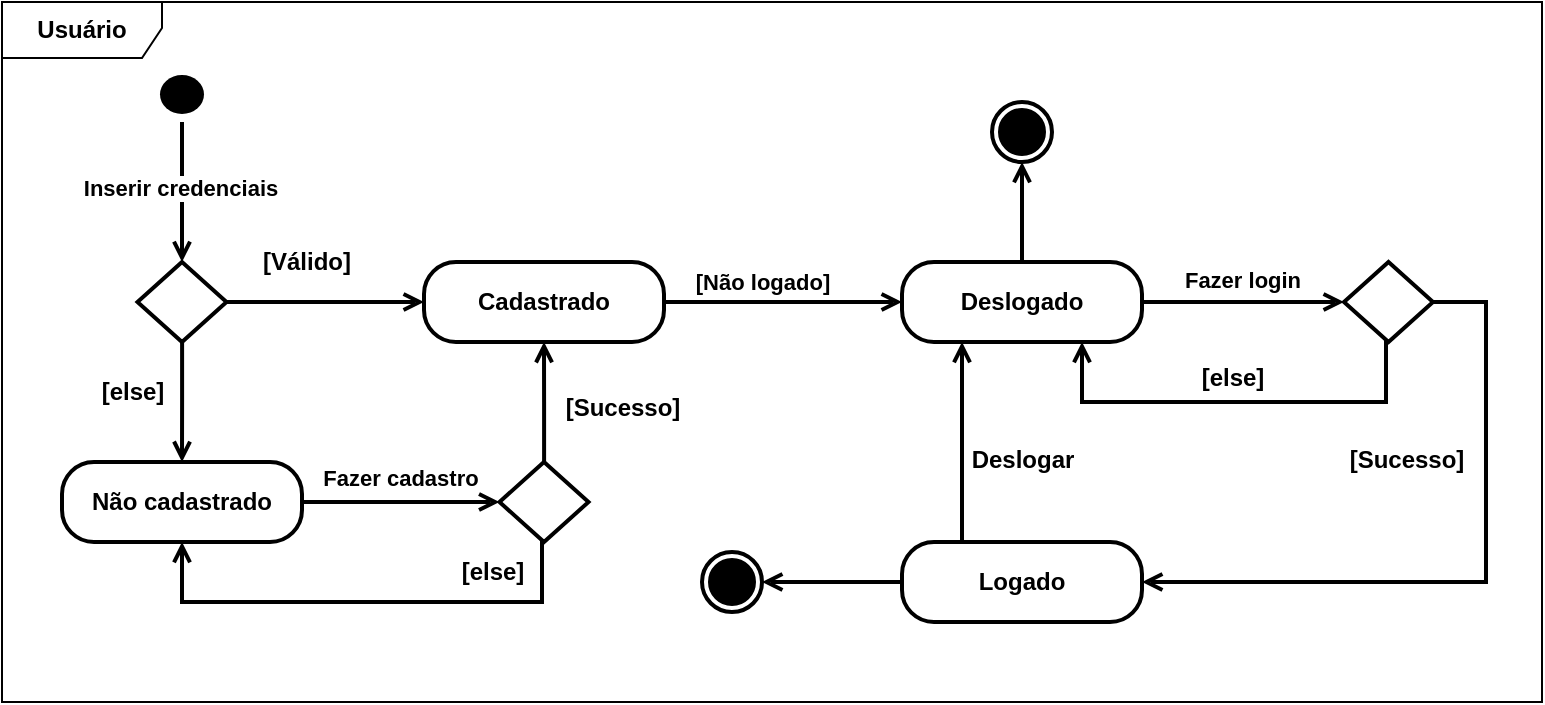 <mxfile version="27.1.4">
  <diagram name="Página-1" id="CXScBidZ75YoOiKV-yek">
    <mxGraphModel grid="1" page="1" gridSize="10" guides="1" tooltips="1" connect="1" arrows="1" fold="1" pageScale="1" pageWidth="827" pageHeight="1169" math="0" shadow="0">
      <root>
        <mxCell id="0" />
        <mxCell id="1" parent="0" />
        <mxCell id="SrWQHn7tZdCbF9D9diHO-8" value="" style="endArrow=open;html=1;rounded=0;exitX=0.5;exitY=1;exitDx=0;exitDy=0;entryX=0.5;entryY=0;entryDx=0;entryDy=0;endFill=0;strokeWidth=2;fontStyle=1" edge="1" parent="1" source="SrWQHn7tZdCbF9D9diHO-28">
          <mxGeometry width="50" height="50" relative="1" as="geometry">
            <mxPoint x="1119.5" y="162.5" as="sourcePoint" />
            <mxPoint x="1120" y="190" as="targetPoint" />
          </mxGeometry>
        </mxCell>
        <mxCell id="SrWQHn7tZdCbF9D9diHO-52" value="Inserir credenciais" style="edgeLabel;html=1;align=center;verticalAlign=middle;resizable=0;points=[];fontStyle=1" vertex="1" connectable="0" parent="SrWQHn7tZdCbF9D9diHO-8">
          <mxGeometry x="-0.064" y="-1" relative="1" as="geometry">
            <mxPoint as="offset" />
          </mxGeometry>
        </mxCell>
        <mxCell id="SrWQHn7tZdCbF9D9diHO-27" value="Usuário" style="shape=umlFrame;whiteSpace=wrap;html=1;pointerEvents=0;fontStyle=1;width=80;height=28;" vertex="1" parent="1">
          <mxGeometry x="1030" y="60" width="770" height="350" as="geometry" />
        </mxCell>
        <mxCell id="SrWQHn7tZdCbF9D9diHO-28" value="" style="ellipse;html=1;shape=startState;fillColor=light-dark(#000000,#000000);strokeColor=none;strokeWidth=2;fontStyle=1" vertex="1" parent="1">
          <mxGeometry x="1105" y="92.5" width="30" height="27.5" as="geometry" />
        </mxCell>
        <mxCell id="SrWQHn7tZdCbF9D9diHO-78" style="edgeStyle=orthogonalEdgeStyle;rounded=0;orthogonalLoop=1;jettySize=auto;html=1;entryX=0;entryY=0.5;entryDx=0;entryDy=0;endArrow=open;endFill=0;strokeWidth=2;fontStyle=1" edge="1" parent="1" source="SrWQHn7tZdCbF9D9diHO-61" target="SrWQHn7tZdCbF9D9diHO-77">
          <mxGeometry relative="1" as="geometry" />
        </mxCell>
        <mxCell id="SrWQHn7tZdCbF9D9diHO-61" value="Não cadastrado" style="rounded=1;whiteSpace=wrap;html=1;arcSize=40;fontStyle=1;strokeWidth=2;" vertex="1" parent="1">
          <mxGeometry x="1060" y="290" width="120" height="40" as="geometry" />
        </mxCell>
        <mxCell id="SrWQHn7tZdCbF9D9diHO-72" style="edgeStyle=orthogonalEdgeStyle;rounded=0;orthogonalLoop=1;jettySize=auto;html=1;entryX=0;entryY=0.5;entryDx=0;entryDy=0;endArrow=open;endFill=0;strokeWidth=2;fontStyle=1" edge="1" parent="1" source="SrWQHn7tZdCbF9D9diHO-70" target="SrWQHn7tZdCbF9D9diHO-71">
          <mxGeometry relative="1" as="geometry" />
        </mxCell>
        <mxCell id="SrWQHn7tZdCbF9D9diHO-73" style="edgeStyle=orthogonalEdgeStyle;rounded=0;orthogonalLoop=1;jettySize=auto;html=1;entryX=0.5;entryY=0;entryDx=0;entryDy=0;endArrow=open;endFill=0;strokeWidth=2;fontStyle=1" edge="1" parent="1" source="SrWQHn7tZdCbF9D9diHO-70" target="SrWQHn7tZdCbF9D9diHO-61">
          <mxGeometry relative="1" as="geometry" />
        </mxCell>
        <mxCell id="SrWQHn7tZdCbF9D9diHO-70" value="" style="rhombus;whiteSpace=wrap;html=1;fontStyle=1;strokeWidth=2;" vertex="1" parent="1">
          <mxGeometry x="1097.75" y="190" width="44.5" height="40" as="geometry" />
        </mxCell>
        <mxCell id="SrWQHn7tZdCbF9D9diHO-84" style="edgeStyle=orthogonalEdgeStyle;rounded=0;orthogonalLoop=1;jettySize=auto;html=1;entryX=0;entryY=0.5;entryDx=0;entryDy=0;endArrow=open;endFill=0;strokeWidth=2;fontStyle=1" edge="1" parent="1" source="SrWQHn7tZdCbF9D9diHO-71" target="SrWQHn7tZdCbF9D9diHO-74">
          <mxGeometry relative="1" as="geometry" />
        </mxCell>
        <mxCell id="SrWQHn7tZdCbF9D9diHO-71" value="Cadastrado" style="rounded=1;whiteSpace=wrap;html=1;arcSize=40;fontStyle=1;strokeWidth=2;" vertex="1" parent="1">
          <mxGeometry x="1241" y="190" width="120" height="40" as="geometry" />
        </mxCell>
        <mxCell id="SrWQHn7tZdCbF9D9diHO-92" style="edgeStyle=orthogonalEdgeStyle;rounded=0;orthogonalLoop=1;jettySize=auto;html=1;entryX=0;entryY=0.5;entryDx=0;entryDy=0;endArrow=open;endFill=0;strokeWidth=2;fontStyle=1" edge="1" parent="1" source="SrWQHn7tZdCbF9D9diHO-74" target="SrWQHn7tZdCbF9D9diHO-88">
          <mxGeometry relative="1" as="geometry" />
        </mxCell>
        <mxCell id="sqH-9ZQn4JVQ3R7ExywO-2" style="edgeStyle=orthogonalEdgeStyle;rounded=0;orthogonalLoop=1;jettySize=auto;html=1;exitX=0.5;exitY=0;exitDx=0;exitDy=0;entryX=0.5;entryY=1;entryDx=0;entryDy=0;endArrow=open;endFill=0;strokeWidth=2;" edge="1" parent="1" source="SrWQHn7tZdCbF9D9diHO-74" target="sqH-9ZQn4JVQ3R7ExywO-1">
          <mxGeometry relative="1" as="geometry" />
        </mxCell>
        <mxCell id="SrWQHn7tZdCbF9D9diHO-74" value="Deslogado" style="rounded=1;whiteSpace=wrap;html=1;arcSize=40;fontStyle=1;strokeWidth=2;" vertex="1" parent="1">
          <mxGeometry x="1480" y="190" width="120" height="40" as="geometry" />
        </mxCell>
        <mxCell id="SrWQHn7tZdCbF9D9diHO-79" style="edgeStyle=orthogonalEdgeStyle;rounded=0;orthogonalLoop=1;jettySize=auto;html=1;entryX=0.5;entryY=1;entryDx=0;entryDy=0;endArrow=open;endFill=0;strokeWidth=2;fontStyle=1" edge="1" parent="1" source="SrWQHn7tZdCbF9D9diHO-77" target="SrWQHn7tZdCbF9D9diHO-71">
          <mxGeometry relative="1" as="geometry" />
        </mxCell>
        <mxCell id="SrWQHn7tZdCbF9D9diHO-80" style="edgeStyle=orthogonalEdgeStyle;rounded=0;orthogonalLoop=1;jettySize=auto;html=1;entryX=0.5;entryY=1;entryDx=0;entryDy=0;endArrow=open;endFill=0;strokeWidth=2;fontStyle=1" edge="1" parent="1" source="SrWQHn7tZdCbF9D9diHO-77" target="SrWQHn7tZdCbF9D9diHO-61">
          <mxGeometry relative="1" as="geometry">
            <Array as="points">
              <mxPoint x="1300" y="360" />
              <mxPoint x="1120" y="360" />
            </Array>
          </mxGeometry>
        </mxCell>
        <mxCell id="SrWQHn7tZdCbF9D9diHO-77" value="" style="rhombus;whiteSpace=wrap;html=1;fontStyle=1;strokeWidth=2;" vertex="1" parent="1">
          <mxGeometry x="1278.75" y="290" width="44.5" height="40" as="geometry" />
        </mxCell>
        <mxCell id="SrWQHn7tZdCbF9D9diHO-81" value="Fazer cadastro" style="edgeLabel;html=1;align=center;verticalAlign=middle;resizable=0;points=[];fontStyle=1" connectable="0" vertex="1" parent="1">
          <mxGeometry x="1241" y="304" as="geometry">
            <mxPoint x="-12" y="-6" as="offset" />
          </mxGeometry>
        </mxCell>
        <mxCell id="SrWQHn7tZdCbF9D9diHO-82" value="[Sucesso]" style="text;html=1;align=center;verticalAlign=middle;resizable=0;points=[];autosize=1;strokeColor=none;fillColor=none;fontStyle=1" vertex="1" parent="1">
          <mxGeometry x="1300" y="247.5" width="80" height="30" as="geometry" />
        </mxCell>
        <mxCell id="SrWQHn7tZdCbF9D9diHO-83" value="[else]" style="text;html=1;align=center;verticalAlign=middle;resizable=0;points=[];autosize=1;strokeColor=none;fillColor=none;fontStyle=1" vertex="1" parent="1">
          <mxGeometry x="1250" y="330" width="50" height="30" as="geometry" />
        </mxCell>
        <mxCell id="SrWQHn7tZdCbF9D9diHO-87" value="Fazer login" style="edgeLabel;html=1;align=center;verticalAlign=middle;resizable=0;points=[];fontStyle=1" connectable="0" vertex="1" parent="1">
          <mxGeometry x="1662" y="205" as="geometry">
            <mxPoint x="-12" y="-6" as="offset" />
          </mxGeometry>
        </mxCell>
        <mxCell id="SrWQHn7tZdCbF9D9diHO-91" style="edgeStyle=orthogonalEdgeStyle;rounded=0;orthogonalLoop=1;jettySize=auto;html=1;entryX=1;entryY=0.5;entryDx=0;entryDy=0;endArrow=open;endFill=0;strokeWidth=2;fontStyle=1" edge="1" parent="1" source="SrWQHn7tZdCbF9D9diHO-88" target="SrWQHn7tZdCbF9D9diHO-104">
          <mxGeometry relative="1" as="geometry">
            <mxPoint x="1772" y="210" as="targetPoint" />
            <Array as="points">
              <mxPoint x="1772" y="210" />
              <mxPoint x="1772" y="350" />
            </Array>
          </mxGeometry>
        </mxCell>
        <mxCell id="SrWQHn7tZdCbF9D9diHO-94" style="edgeStyle=orthogonalEdgeStyle;rounded=0;orthogonalLoop=1;jettySize=auto;html=1;entryX=0.75;entryY=1;entryDx=0;entryDy=0;endArrow=open;endFill=0;strokeWidth=2;fontStyle=1" edge="1" parent="1" source="SrWQHn7tZdCbF9D9diHO-88" target="SrWQHn7tZdCbF9D9diHO-74">
          <mxGeometry relative="1" as="geometry">
            <Array as="points">
              <mxPoint x="1722" y="260" />
              <mxPoint x="1570" y="260" />
            </Array>
          </mxGeometry>
        </mxCell>
        <mxCell id="SrWQHn7tZdCbF9D9diHO-88" value="" style="rhombus;whiteSpace=wrap;html=1;fontStyle=1;strokeWidth=2;" vertex="1" parent="1">
          <mxGeometry x="1701" y="190" width="44.5" height="40" as="geometry" />
        </mxCell>
        <mxCell id="SrWQHn7tZdCbF9D9diHO-86" value="[Não logado]" style="edgeLabel;html=1;align=center;verticalAlign=middle;resizable=0;points=[];fontStyle=1" connectable="0" vertex="1" parent="1">
          <mxGeometry x="1410" y="200" as="geometry" />
        </mxCell>
        <mxCell id="SrWQHn7tZdCbF9D9diHO-95" value="[Sucesso]" style="text;html=1;align=center;verticalAlign=middle;resizable=0;points=[];autosize=1;strokeColor=none;fillColor=none;fontStyle=1" vertex="1" parent="1">
          <mxGeometry x="1692" y="274" width="80" height="30" as="geometry" />
        </mxCell>
        <mxCell id="SrWQHn7tZdCbF9D9diHO-96" value="[else]" style="text;html=1;align=center;verticalAlign=middle;resizable=0;points=[];autosize=1;strokeColor=none;fillColor=none;fontStyle=1" vertex="1" parent="1">
          <mxGeometry x="1620" y="232.5" width="50" height="30" as="geometry" />
        </mxCell>
        <mxCell id="SrWQHn7tZdCbF9D9diHO-99" value="Deslogar" style="text;html=1;align=center;verticalAlign=middle;resizable=0;points=[];autosize=1;strokeColor=none;fillColor=none;fontStyle=1" vertex="1" parent="1">
          <mxGeometry x="1505" y="274" width="70" height="30" as="geometry" />
        </mxCell>
        <mxCell id="SrWQHn7tZdCbF9D9diHO-103" value="" style="ellipse;html=1;shape=endState;fillColor=light-dark(#000000,#000000);strokeColor=default;strokeWidth=2;fontStyle=1" vertex="1" parent="1">
          <mxGeometry x="1380" y="335" width="30" height="30" as="geometry" />
        </mxCell>
        <mxCell id="SrWQHn7tZdCbF9D9diHO-105" style="edgeStyle=orthogonalEdgeStyle;rounded=0;orthogonalLoop=1;jettySize=auto;html=1;exitX=0.25;exitY=0;exitDx=0;exitDy=0;entryX=0.25;entryY=1;entryDx=0;entryDy=0;endArrow=open;endFill=0;strokeWidth=2;fontStyle=1" edge="1" parent="1" source="SrWQHn7tZdCbF9D9diHO-104" target="SrWQHn7tZdCbF9D9diHO-74">
          <mxGeometry relative="1" as="geometry" />
        </mxCell>
        <mxCell id="SrWQHn7tZdCbF9D9diHO-106" style="edgeStyle=orthogonalEdgeStyle;rounded=0;orthogonalLoop=1;jettySize=auto;html=1;entryX=1;entryY=0.5;entryDx=0;entryDy=0;endArrow=open;endFill=0;strokeWidth=2;fontStyle=1" edge="1" parent="1" source="SrWQHn7tZdCbF9D9diHO-104" target="SrWQHn7tZdCbF9D9diHO-103">
          <mxGeometry relative="1" as="geometry" />
        </mxCell>
        <mxCell id="SrWQHn7tZdCbF9D9diHO-104" value="Logado" style="rounded=1;whiteSpace=wrap;html=1;arcSize=40;fontStyle=1;strokeWidth=2;" vertex="1" parent="1">
          <mxGeometry x="1480" y="330" width="120" height="40" as="geometry" />
        </mxCell>
        <mxCell id="nfJpBXketNAOCULCQWtV-1" value="[Válido]" style="text;html=1;align=center;verticalAlign=middle;resizable=0;points=[];autosize=1;strokeColor=none;fillColor=none;fontStyle=1" vertex="1" parent="1">
          <mxGeometry x="1152.25" y="175" width="60" height="30" as="geometry" />
        </mxCell>
        <mxCell id="nfJpBXketNAOCULCQWtV-2" value="[else]" style="text;html=1;align=center;verticalAlign=middle;resizable=0;points=[];autosize=1;strokeColor=none;fillColor=none;fontStyle=1" vertex="1" parent="1">
          <mxGeometry x="1070" y="239.5" width="50" height="30" as="geometry" />
        </mxCell>
        <mxCell id="sqH-9ZQn4JVQ3R7ExywO-1" value="" style="ellipse;html=1;shape=endState;fillColor=light-dark(#000000,#000000);strokeColor=default;strokeWidth=2;fontStyle=1" vertex="1" parent="1">
          <mxGeometry x="1525" y="110" width="30" height="30" as="geometry" />
        </mxCell>
      </root>
    </mxGraphModel>
  </diagram>
</mxfile>
